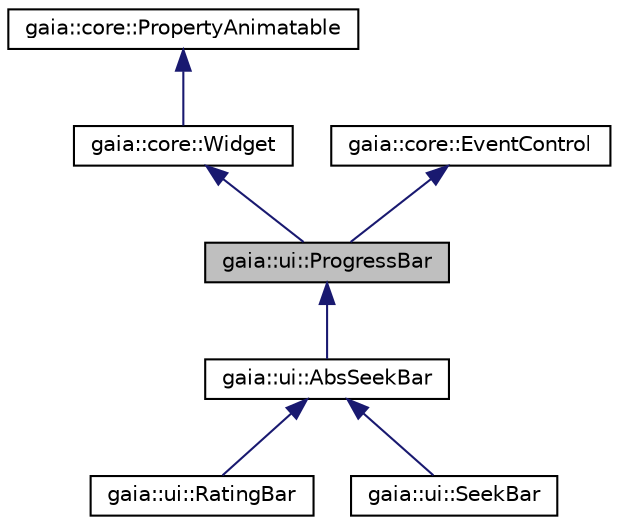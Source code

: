 digraph G
{
  edge [fontname="Helvetica",fontsize="10",labelfontname="Helvetica",labelfontsize="10"];
  node [fontname="Helvetica",fontsize="10",shape=record];
  Node1 [label="gaia::ui::ProgressBar",height=0.2,width=0.4,color="black", fillcolor="grey75", style="filled" fontcolor="black"];
  Node2 -> Node1 [dir=back,color="midnightblue",fontsize="10",style="solid",fontname="Helvetica"];
  Node2 [label="gaia::core::Widget",height=0.2,width=0.4,color="black", fillcolor="white", style="filled",URL="$d8/dac/classgaia_1_1core_1_1_widget.html",tooltip="The Widget class is the base class of all user interface component."];
  Node3 -> Node2 [dir=back,color="midnightblue",fontsize="10",style="solid",fontname="Helvetica"];
  Node3 [label="gaia::core::PropertyAnimatable",height=0.2,width=0.4,color="black", fillcolor="white", style="filled",URL="$d0/db2/classgaia_1_1core_1_1_property_animatable.html",tooltip="Any animation object need to implement PropertyAnimatable because of setting value."];
  Node4 -> Node1 [dir=back,color="midnightblue",fontsize="10",style="solid",fontname="Helvetica"];
  Node4 [label="gaia::core::EventControl",height=0.2,width=0.4,color="black", fillcolor="white", style="filled",URL="$dd/de0/classgaia_1_1core_1_1_event_control.html",tooltip="EventControl is used to dispatch event and register listener."];
  Node1 -> Node5 [dir=back,color="midnightblue",fontsize="10",style="solid",fontname="Helvetica"];
  Node5 [label="gaia::ui::AbsSeekBar",height=0.2,width=0.4,color="black", fillcolor="white", style="filled",URL="$da/d52/classgaia_1_1ui_1_1_abs_seek_bar.html",tooltip="An AbsSeekBar is an extension of ProgressBar."];
  Node5 -> Node6 [dir=back,color="midnightblue",fontsize="10",style="solid",fontname="Helvetica"];
  Node6 [label="gaia::ui::RatingBar",height=0.2,width=0.4,color="black", fillcolor="white", style="filled",URL="$dc/d5a/classgaia_1_1ui_1_1_rating_bar.html",tooltip="A RatingBar is an extension of SeekBar and ProgressBar that shows a rating in stars."];
  Node5 -> Node7 [dir=back,color="midnightblue",fontsize="10",style="solid",fontname="Helvetica"];
  Node7 [label="gaia::ui::SeekBar",height=0.2,width=0.4,color="black", fillcolor="white", style="filled",URL="$d0/dfe/classgaia_1_1ui_1_1_seek_bar.html",tooltip="A SeekBar is an extension of ProgressBar that adds a draggable thumb."];
}
